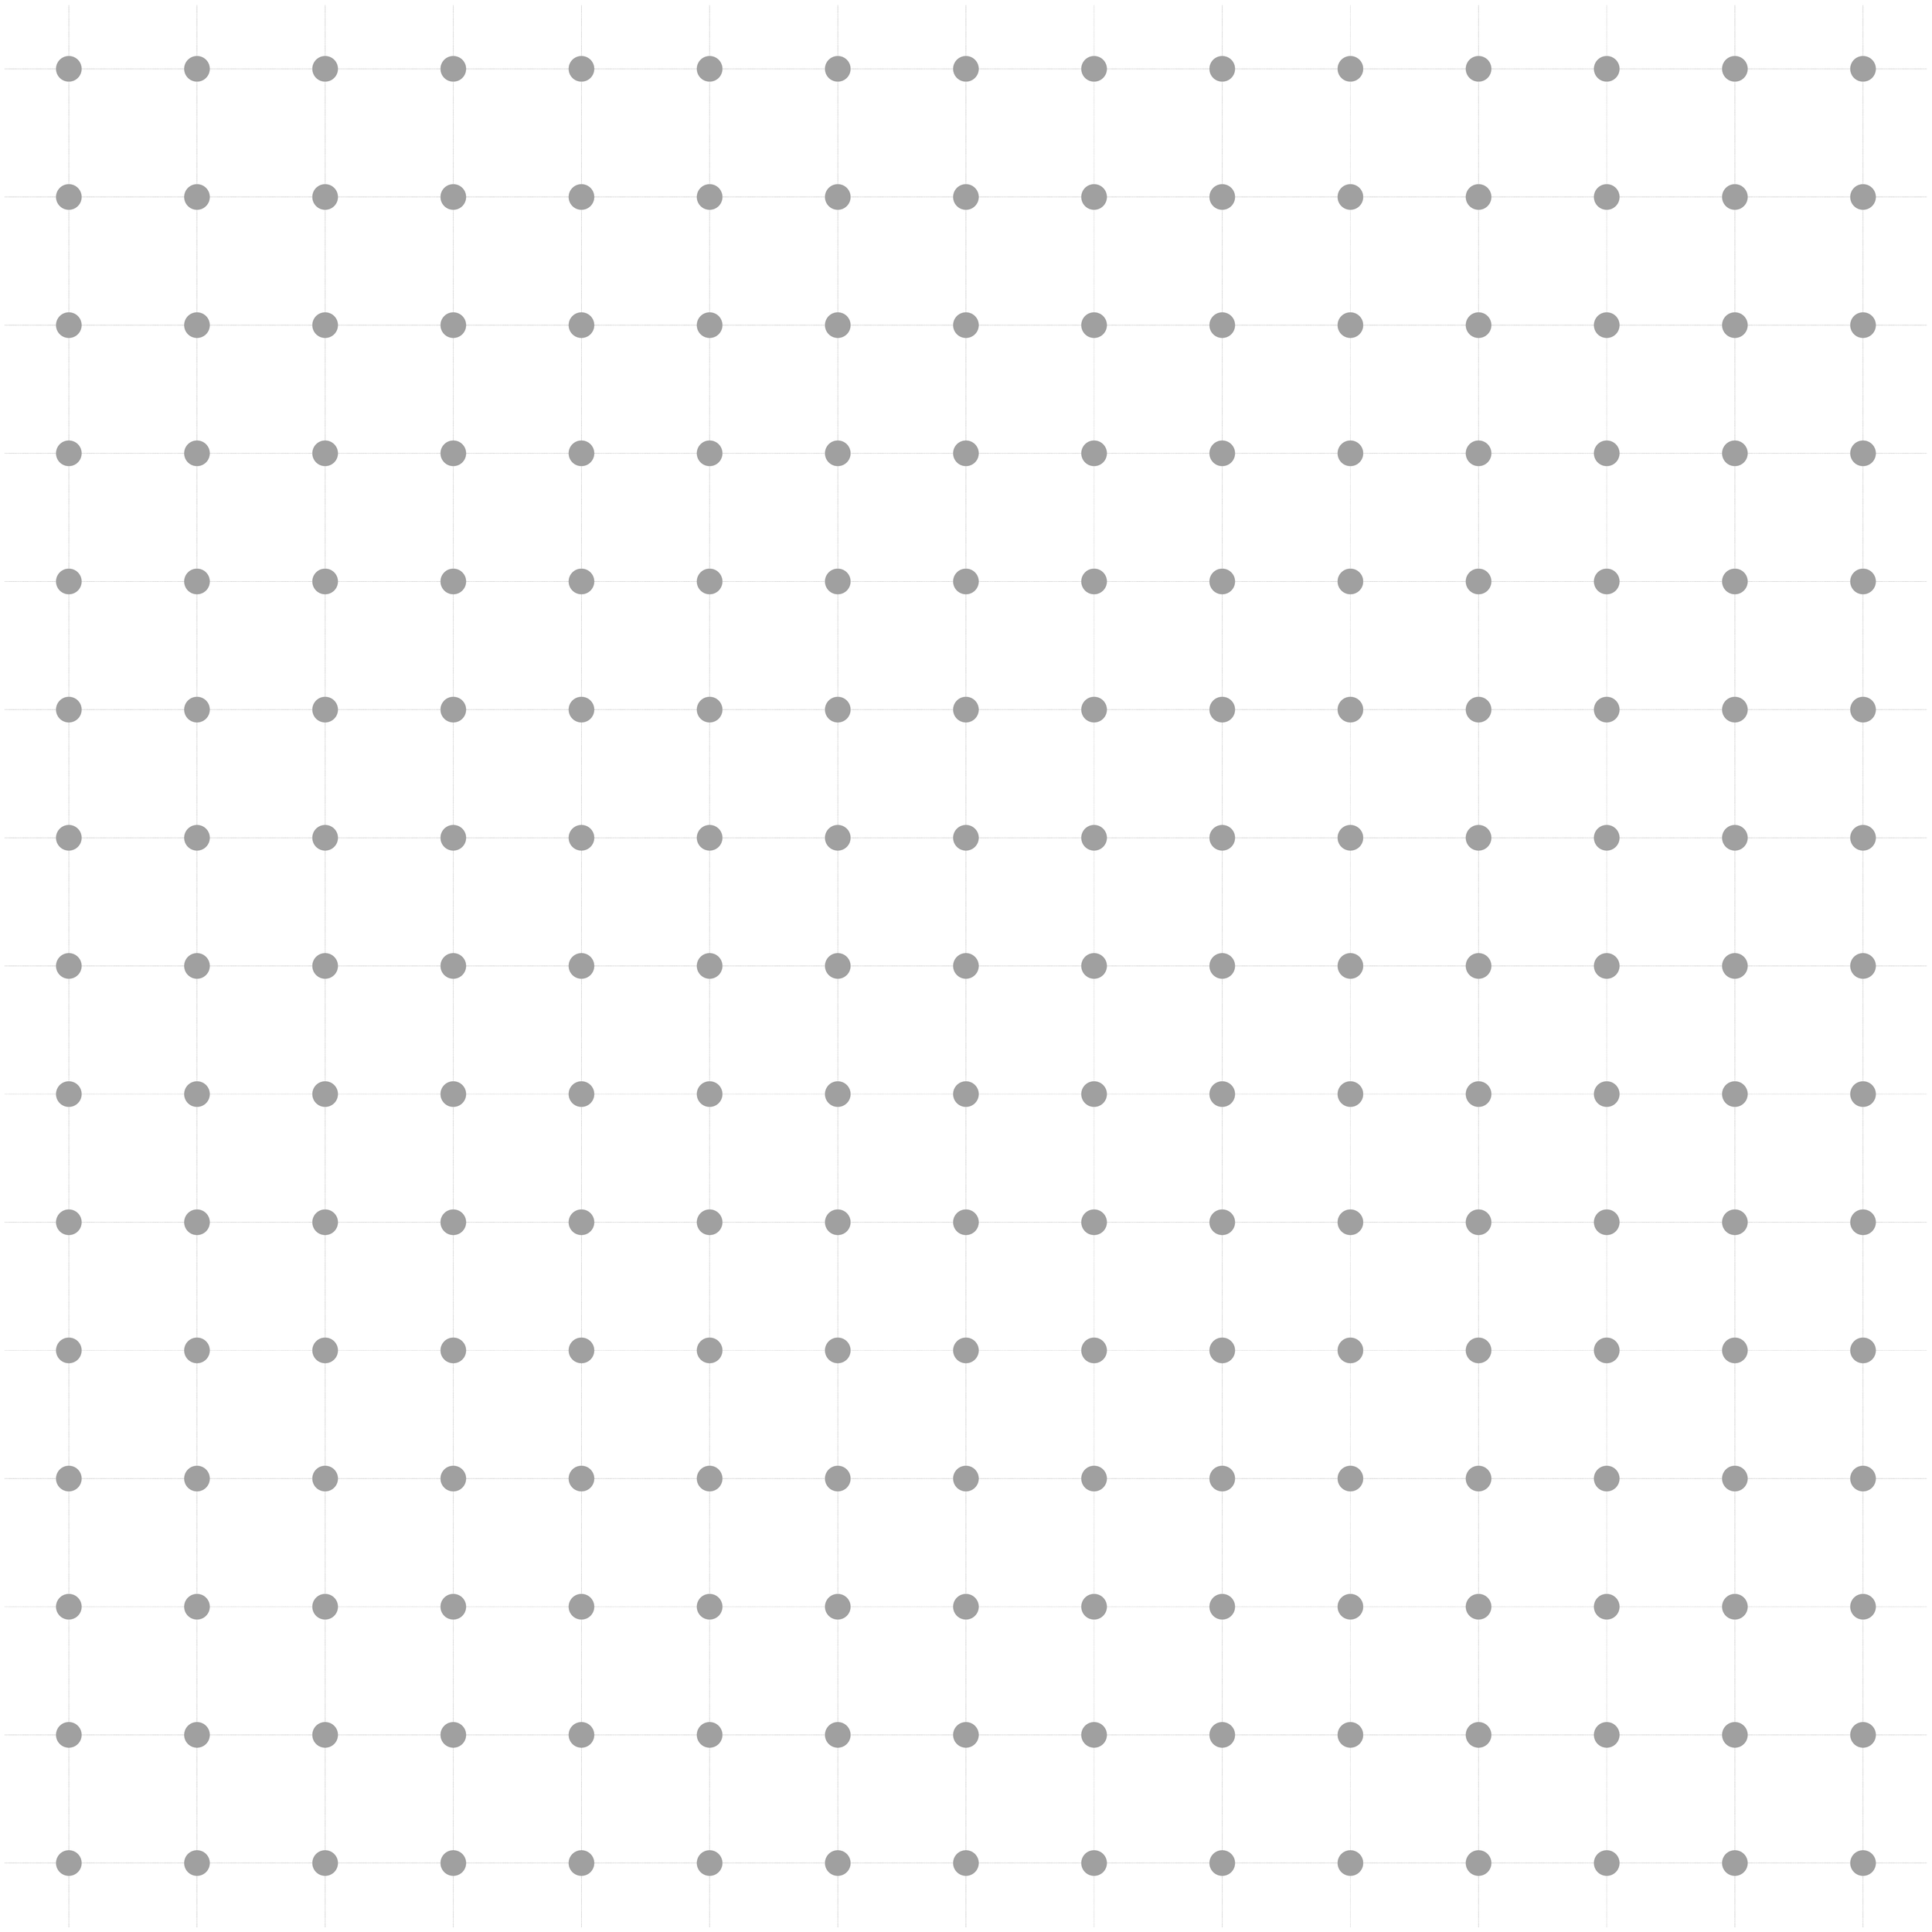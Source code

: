 \begin{tikzpicture}[anchor=south west,text depth=0,x={(1pt,0pt)},y={(0pt,-1pt)}]
\path[fill=none,draw={rgb,255:red,160;green,160;blue,160},line width=0.353mm,dash pattern=on 1pt off 1pt,] (141.73,4251.97) -- (141.73,0);
\path[fill=none,draw={rgb,255:red,160;green,160;blue,160},line width=0.353mm,dash pattern=on 1pt off 1pt,] (425.2,4251.97) -- (425.2,0);
\path[fill=none,draw={rgb,255:red,160;green,160;blue,160},line width=0.353mm,dash pattern=on 1pt off 1pt,] (708.66,4251.97) -- (708.66,0);
\path[fill=none,draw={rgb,255:red,160;green,160;blue,160},line width=0.353mm,dash pattern=on 1pt off 1pt,] (992.13,4251.97) -- (992.13,0);
\path[fill=none,draw={rgb,255:red,160;green,160;blue,160},line width=0.353mm,dash pattern=on 1pt off 1pt,] (1275.59,4251.97) -- (1275.59,0);
\path[fill=none,draw={rgb,255:red,160;green,160;blue,160},line width=0.353mm,dash pattern=on 1pt off 1pt,] (1559.06,4251.97) -- (1559.06,0);
\path[fill=none,draw={rgb,255:red,160;green,160;blue,160},line width=0.353mm,dash pattern=on 1pt off 1pt,] (1842.52,4251.97) -- (1842.52,0);
\path[fill=none,draw={rgb,255:red,160;green,160;blue,160},line width=0.353mm,dash pattern=on 1pt off 1pt,] (2125.98,4251.97) -- (2125.98,0);
\path[fill=none,draw={rgb,255:red,160;green,160;blue,160},line width=0.353mm,dash pattern=on 1pt off 1pt,] (2409.45,4251.97) -- (2409.45,0);
\path[fill=none,draw={rgb,255:red,160;green,160;blue,160},line width=0.353mm,dash pattern=on 1pt off 1pt,] (2692.91,4251.97) -- (2692.91,0);
\path[fill=none,draw={rgb,255:red,160;green,160;blue,160},line width=0.353mm,dash pattern=on 1pt off 1pt,] (2976.38,4251.97) -- (2976.38,0);
\path[fill=none,draw={rgb,255:red,160;green,160;blue,160},line width=0.353mm,dash pattern=on 1pt off 1pt,] (3259.84,4251.97) -- (3259.84,0);
\path[fill=none,draw={rgb,255:red,160;green,160;blue,160},line width=0.353mm,dash pattern=on 1pt off 1pt,] (3543.31,4251.97) -- (3543.31,0);
\path[fill=none,draw={rgb,255:red,160;green,160;blue,160},line width=0.353mm,dash pattern=on 1pt off 1pt,] (3826.77,4251.97) -- (3826.77,0);
\path[fill=none,draw={rgb,255:red,160;green,160;blue,160},line width=0.353mm,dash pattern=on 1pt off 1pt,] (4110.24,4251.97) -- (4110.24,0);
\path[fill=none,draw={rgb,255:red,160;green,160;blue,160},line width=0.353mm,dash pattern=on 1pt off 1pt,] (0,4110.24) -- (4251.97,4110.24);
\path[fill=none,draw={rgb,255:red,160;green,160;blue,160},line width=0.353mm,dash pattern=on 1pt off 1pt,] (0,3826.77) -- (4251.97,3826.77);
\path[fill=none,draw={rgb,255:red,160;green,160;blue,160},line width=0.353mm,dash pattern=on 1pt off 1pt,] (0,3543.31) -- (4251.97,3543.31);
\path[fill=none,draw={rgb,255:red,160;green,160;blue,160},line width=0.353mm,dash pattern=on 1pt off 1pt,] (0,3259.84) -- (4251.97,3259.84);
\path[fill=none,draw={rgb,255:red,160;green,160;blue,160},line width=0.353mm,dash pattern=on 1pt off 1pt,] (0,2976.38) -- (4251.97,2976.38);
\path[fill=none,draw={rgb,255:red,160;green,160;blue,160},line width=0.353mm,dash pattern=on 1pt off 1pt,] (0,2692.91) -- (4251.97,2692.91);
\path[fill=none,draw={rgb,255:red,160;green,160;blue,160},line width=0.353mm,dash pattern=on 1pt off 1pt,] (0,2409.45) -- (4251.97,2409.45);
\path[fill=none,draw={rgb,255:red,160;green,160;blue,160},line width=0.353mm,dash pattern=on 1pt off 1pt,] (0,2125.98) -- (4251.97,2125.98);
\path[fill=none,draw={rgb,255:red,160;green,160;blue,160},line width=0.353mm,dash pattern=on 1pt off 1pt,] (0,1842.52) -- (4251.97,1842.52);
\path[fill=none,draw={rgb,255:red,160;green,160;blue,160},line width=0.353mm,dash pattern=on 1pt off 1pt,] (0,1559.06) -- (4251.97,1559.06);
\path[fill=none,draw={rgb,255:red,160;green,160;blue,160},line width=0.353mm,dash pattern=on 1pt off 1pt,] (0,1275.59) -- (4251.97,1275.59);
\path[fill=none,draw={rgb,255:red,160;green,160;blue,160},line width=0.353mm,dash pattern=on 1pt off 1pt,] (0,992.13) -- (4251.97,992.13);
\path[fill=none,draw={rgb,255:red,160;green,160;blue,160},line width=0.353mm,dash pattern=on 1pt off 1pt,] (0,708.66) -- (4251.97,708.66);
\path[fill=none,draw={rgb,255:red,160;green,160;blue,160},line width=0.353mm,dash pattern=on 1pt off 1pt,] (0,425.2) -- (4251.97,425.2);
\path[fill=none,draw={rgb,255:red,160;green,160;blue,160},line width=0.353mm,dash pattern=on 1pt off 1pt,] (0,141.73) -- (4251.97,141.73);
\path[fill={rgb,255:red,160;green,160;blue,160},draw=none,line width=0mm,dash pattern=on 1pt off 1pt,] (141.73,4110.24) circle (28.35);
\path[fill={rgb,255:red,160;green,160;blue,160},draw=none,line width=0mm,dash pattern=on 1pt off 1pt,] (141.73,3826.77) circle (28.35);
\path[fill={rgb,255:red,160;green,160;blue,160},draw=none,line width=0mm,dash pattern=on 1pt off 1pt,] (141.73,3543.31) circle (28.35);
\path[fill={rgb,255:red,160;green,160;blue,160},draw=none,line width=0mm,dash pattern=on 1pt off 1pt,] (141.73,3259.84) circle (28.35);
\path[fill={rgb,255:red,160;green,160;blue,160},draw=none,line width=0mm,dash pattern=on 1pt off 1pt,] (141.73,2976.38) circle (28.35);
\path[fill={rgb,255:red,160;green,160;blue,160},draw=none,line width=0mm,dash pattern=on 1pt off 1pt,] (141.73,2692.91) circle (28.35);
\path[fill={rgb,255:red,160;green,160;blue,160},draw=none,line width=0mm,dash pattern=on 1pt off 1pt,] (141.73,2409.45) circle (28.35);
\path[fill={rgb,255:red,160;green,160;blue,160},draw=none,line width=0mm,dash pattern=on 1pt off 1pt,] (141.73,2125.98) circle (28.35);
\path[fill={rgb,255:red,160;green,160;blue,160},draw=none,line width=0mm,dash pattern=on 1pt off 1pt,] (141.73,1842.52) circle (28.35);
\path[fill={rgb,255:red,160;green,160;blue,160},draw=none,line width=0mm,dash pattern=on 1pt off 1pt,] (141.73,1559.06) circle (28.35);
\path[fill={rgb,255:red,160;green,160;blue,160},draw=none,line width=0mm,dash pattern=on 1pt off 1pt,] (141.73,1275.59) circle (28.35);
\path[fill={rgb,255:red,160;green,160;blue,160},draw=none,line width=0mm,dash pattern=on 1pt off 1pt,] (141.73,992.13) circle (28.35);
\path[fill={rgb,255:red,160;green,160;blue,160},draw=none,line width=0mm,dash pattern=on 1pt off 1pt,] (141.73,708.66) circle (28.35);
\path[fill={rgb,255:red,160;green,160;blue,160},draw=none,line width=0mm,dash pattern=on 1pt off 1pt,] (141.73,425.2) circle (28.35);
\path[fill={rgb,255:red,160;green,160;blue,160},draw=none,line width=0mm,dash pattern=on 1pt off 1pt,] (141.73,141.73) circle (28.35);
\path[fill={rgb,255:red,160;green,160;blue,160},draw=none,line width=0mm,dash pattern=on 1pt off 1pt,] (425.2,4110.24) circle (28.35);
\path[fill={rgb,255:red,160;green,160;blue,160},draw=none,line width=0mm,dash pattern=on 1pt off 1pt,] (425.2,3826.77) circle (28.35);
\path[fill={rgb,255:red,160;green,160;blue,160},draw=none,line width=0mm,dash pattern=on 1pt off 1pt,] (425.2,3543.31) circle (28.35);
\path[fill={rgb,255:red,160;green,160;blue,160},draw=none,line width=0mm,dash pattern=on 1pt off 1pt,] (425.2,3259.84) circle (28.35);
\path[fill={rgb,255:red,160;green,160;blue,160},draw=none,line width=0mm,dash pattern=on 1pt off 1pt,] (425.2,2976.38) circle (28.35);
\path[fill={rgb,255:red,160;green,160;blue,160},draw=none,line width=0mm,dash pattern=on 1pt off 1pt,] (425.2,2692.91) circle (28.35);
\path[fill={rgb,255:red,160;green,160;blue,160},draw=none,line width=0mm,dash pattern=on 1pt off 1pt,] (425.2,2409.45) circle (28.35);
\path[fill={rgb,255:red,160;green,160;blue,160},draw=none,line width=0mm,dash pattern=on 1pt off 1pt,] (425.2,2125.98) circle (28.35);
\path[fill={rgb,255:red,160;green,160;blue,160},draw=none,line width=0mm,dash pattern=on 1pt off 1pt,] (425.2,1842.52) circle (28.35);
\path[fill={rgb,255:red,160;green,160;blue,160},draw=none,line width=0mm,dash pattern=on 1pt off 1pt,] (425.2,1559.06) circle (28.35);
\path[fill={rgb,255:red,160;green,160;blue,160},draw=none,line width=0mm,dash pattern=on 1pt off 1pt,] (425.2,1275.59) circle (28.35);
\path[fill={rgb,255:red,160;green,160;blue,160},draw=none,line width=0mm,dash pattern=on 1pt off 1pt,] (425.2,992.13) circle (28.35);
\path[fill={rgb,255:red,160;green,160;blue,160},draw=none,line width=0mm,dash pattern=on 1pt off 1pt,] (425.2,708.66) circle (28.35);
\path[fill={rgb,255:red,160;green,160;blue,160},draw=none,line width=0mm,dash pattern=on 1pt off 1pt,] (425.2,425.2) circle (28.35);
\path[fill={rgb,255:red,160;green,160;blue,160},draw=none,line width=0mm,dash pattern=on 1pt off 1pt,] (425.2,141.73) circle (28.35);
\path[fill={rgb,255:red,160;green,160;blue,160},draw=none,line width=0mm,dash pattern=on 1pt off 1pt,] (708.66,4110.24) circle (28.35);
\path[fill={rgb,255:red,160;green,160;blue,160},draw=none,line width=0mm,dash pattern=on 1pt off 1pt,] (708.66,3826.77) circle (28.35);
\path[fill={rgb,255:red,160;green,160;blue,160},draw=none,line width=0mm,dash pattern=on 1pt off 1pt,] (708.66,3543.31) circle (28.35);
\path[fill={rgb,255:red,160;green,160;blue,160},draw=none,line width=0mm,dash pattern=on 1pt off 1pt,] (708.66,3259.84) circle (28.35);
\path[fill={rgb,255:red,160;green,160;blue,160},draw=none,line width=0mm,dash pattern=on 1pt off 1pt,] (708.66,2976.38) circle (28.35);
\path[fill={rgb,255:red,160;green,160;blue,160},draw=none,line width=0mm,dash pattern=on 1pt off 1pt,] (708.66,2692.91) circle (28.35);
\path[fill={rgb,255:red,160;green,160;blue,160},draw=none,line width=0mm,dash pattern=on 1pt off 1pt,] (708.66,2409.45) circle (28.35);
\path[fill={rgb,255:red,160;green,160;blue,160},draw=none,line width=0mm,dash pattern=on 1pt off 1pt,] (708.66,2125.98) circle (28.35);
\path[fill={rgb,255:red,160;green,160;blue,160},draw=none,line width=0mm,dash pattern=on 1pt off 1pt,] (708.66,1842.52) circle (28.35);
\path[fill={rgb,255:red,160;green,160;blue,160},draw=none,line width=0mm,dash pattern=on 1pt off 1pt,] (708.66,1559.06) circle (28.35);
\path[fill={rgb,255:red,160;green,160;blue,160},draw=none,line width=0mm,dash pattern=on 1pt off 1pt,] (708.66,1275.59) circle (28.35);
\path[fill={rgb,255:red,160;green,160;blue,160},draw=none,line width=0mm,dash pattern=on 1pt off 1pt,] (708.66,992.13) circle (28.35);
\path[fill={rgb,255:red,160;green,160;blue,160},draw=none,line width=0mm,dash pattern=on 1pt off 1pt,] (708.66,708.66) circle (28.35);
\path[fill={rgb,255:red,160;green,160;blue,160},draw=none,line width=0mm,dash pattern=on 1pt off 1pt,] (708.66,425.2) circle (28.35);
\path[fill={rgb,255:red,160;green,160;blue,160},draw=none,line width=0mm,dash pattern=on 1pt off 1pt,] (708.66,141.73) circle (28.35);
\path[fill={rgb,255:red,160;green,160;blue,160},draw=none,line width=0mm,dash pattern=on 1pt off 1pt,] (992.13,4110.24) circle (28.35);
\path[fill={rgb,255:red,160;green,160;blue,160},draw=none,line width=0mm,dash pattern=on 1pt off 1pt,] (992.13,3826.77) circle (28.35);
\path[fill={rgb,255:red,160;green,160;blue,160},draw=none,line width=0mm,dash pattern=on 1pt off 1pt,] (992.13,3543.31) circle (28.35);
\path[fill={rgb,255:red,160;green,160;blue,160},draw=none,line width=0mm,dash pattern=on 1pt off 1pt,] (992.13,3259.84) circle (28.35);
\path[fill={rgb,255:red,160;green,160;blue,160},draw=none,line width=0mm,dash pattern=on 1pt off 1pt,] (992.13,2976.38) circle (28.35);
\path[fill={rgb,255:red,160;green,160;blue,160},draw=none,line width=0mm,dash pattern=on 1pt off 1pt,] (992.13,2692.91) circle (28.35);
\path[fill={rgb,255:red,160;green,160;blue,160},draw=none,line width=0mm,dash pattern=on 1pt off 1pt,] (992.13,2409.45) circle (28.35);
\path[fill={rgb,255:red,160;green,160;blue,160},draw=none,line width=0mm,dash pattern=on 1pt off 1pt,] (992.13,2125.98) circle (28.35);
\path[fill={rgb,255:red,160;green,160;blue,160},draw=none,line width=0mm,dash pattern=on 1pt off 1pt,] (992.13,1842.52) circle (28.35);
\path[fill={rgb,255:red,160;green,160;blue,160},draw=none,line width=0mm,dash pattern=on 1pt off 1pt,] (992.13,1559.06) circle (28.35);
\path[fill={rgb,255:red,160;green,160;blue,160},draw=none,line width=0mm,dash pattern=on 1pt off 1pt,] (992.13,1275.59) circle (28.35);
\path[fill={rgb,255:red,160;green,160;blue,160},draw=none,line width=0mm,dash pattern=on 1pt off 1pt,] (992.13,992.13) circle (28.35);
\path[fill={rgb,255:red,160;green,160;blue,160},draw=none,line width=0mm,dash pattern=on 1pt off 1pt,] (992.13,708.66) circle (28.35);
\path[fill={rgb,255:red,160;green,160;blue,160},draw=none,line width=0mm,dash pattern=on 1pt off 1pt,] (992.13,425.2) circle (28.35);
\path[fill={rgb,255:red,160;green,160;blue,160},draw=none,line width=0mm,dash pattern=on 1pt off 1pt,] (992.13,141.73) circle (28.35);
\path[fill={rgb,255:red,160;green,160;blue,160},draw=none,line width=0mm,dash pattern=on 1pt off 1pt,] (1275.59,4110.24) circle (28.35);
\path[fill={rgb,255:red,160;green,160;blue,160},draw=none,line width=0mm,dash pattern=on 1pt off 1pt,] (1275.59,3826.77) circle (28.35);
\path[fill={rgb,255:red,160;green,160;blue,160},draw=none,line width=0mm,dash pattern=on 1pt off 1pt,] (1275.59,3543.31) circle (28.35);
\path[fill={rgb,255:red,160;green,160;blue,160},draw=none,line width=0mm,dash pattern=on 1pt off 1pt,] (1275.59,3259.84) circle (28.35);
\path[fill={rgb,255:red,160;green,160;blue,160},draw=none,line width=0mm,dash pattern=on 1pt off 1pt,] (1275.59,2976.38) circle (28.35);
\path[fill={rgb,255:red,160;green,160;blue,160},draw=none,line width=0mm,dash pattern=on 1pt off 1pt,] (1275.59,2692.91) circle (28.35);
\path[fill={rgb,255:red,160;green,160;blue,160},draw=none,line width=0mm,dash pattern=on 1pt off 1pt,] (1275.59,2409.45) circle (28.35);
\path[fill={rgb,255:red,160;green,160;blue,160},draw=none,line width=0mm,dash pattern=on 1pt off 1pt,] (1275.59,2125.98) circle (28.35);
\path[fill={rgb,255:red,160;green,160;blue,160},draw=none,line width=0mm,dash pattern=on 1pt off 1pt,] (1275.59,1842.52) circle (28.35);
\path[fill={rgb,255:red,160;green,160;blue,160},draw=none,line width=0mm,dash pattern=on 1pt off 1pt,] (1275.59,1559.06) circle (28.35);
\path[fill={rgb,255:red,160;green,160;blue,160},draw=none,line width=0mm,dash pattern=on 1pt off 1pt,] (1275.59,1275.59) circle (28.35);
\path[fill={rgb,255:red,160;green,160;blue,160},draw=none,line width=0mm,dash pattern=on 1pt off 1pt,] (1275.59,992.13) circle (28.35);
\path[fill={rgb,255:red,160;green,160;blue,160},draw=none,line width=0mm,dash pattern=on 1pt off 1pt,] (1275.59,708.66) circle (28.35);
\path[fill={rgb,255:red,160;green,160;blue,160},draw=none,line width=0mm,dash pattern=on 1pt off 1pt,] (1275.59,425.2) circle (28.35);
\path[fill={rgb,255:red,160;green,160;blue,160},draw=none,line width=0mm,dash pattern=on 1pt off 1pt,] (1275.59,141.73) circle (28.35);
\path[fill={rgb,255:red,160;green,160;blue,160},draw=none,line width=0mm,dash pattern=on 1pt off 1pt,] (1559.06,4110.24) circle (28.35);
\path[fill={rgb,255:red,160;green,160;blue,160},draw=none,line width=0mm,dash pattern=on 1pt off 1pt,] (1559.06,3826.77) circle (28.35);
\path[fill={rgb,255:red,160;green,160;blue,160},draw=none,line width=0mm,dash pattern=on 1pt off 1pt,] (1559.06,3543.31) circle (28.35);
\path[fill={rgb,255:red,160;green,160;blue,160},draw=none,line width=0mm,dash pattern=on 1pt off 1pt,] (1559.06,3259.84) circle (28.35);
\path[fill={rgb,255:red,160;green,160;blue,160},draw=none,line width=0mm,dash pattern=on 1pt off 1pt,] (1559.06,2976.38) circle (28.35);
\path[fill={rgb,255:red,160;green,160;blue,160},draw=none,line width=0mm,dash pattern=on 1pt off 1pt,] (1559.06,2692.91) circle (28.35);
\path[fill={rgb,255:red,160;green,160;blue,160},draw=none,line width=0mm,dash pattern=on 1pt off 1pt,] (1559.06,2409.45) circle (28.35);
\path[fill={rgb,255:red,160;green,160;blue,160},draw=none,line width=0mm,dash pattern=on 1pt off 1pt,] (1559.06,2125.98) circle (28.35);
\path[fill={rgb,255:red,160;green,160;blue,160},draw=none,line width=0mm,dash pattern=on 1pt off 1pt,] (1559.06,1842.52) circle (28.35);
\path[fill={rgb,255:red,160;green,160;blue,160},draw=none,line width=0mm,dash pattern=on 1pt off 1pt,] (1559.06,1559.06) circle (28.35);
\path[fill={rgb,255:red,160;green,160;blue,160},draw=none,line width=0mm,dash pattern=on 1pt off 1pt,] (1559.06,1275.59) circle (28.35);
\path[fill={rgb,255:red,160;green,160;blue,160},draw=none,line width=0mm,dash pattern=on 1pt off 1pt,] (1559.06,992.13) circle (28.35);
\path[fill={rgb,255:red,160;green,160;blue,160},draw=none,line width=0mm,dash pattern=on 1pt off 1pt,] (1559.06,708.66) circle (28.35);
\path[fill={rgb,255:red,160;green,160;blue,160},draw=none,line width=0mm,dash pattern=on 1pt off 1pt,] (1559.06,425.2) circle (28.35);
\path[fill={rgb,255:red,160;green,160;blue,160},draw=none,line width=0mm,dash pattern=on 1pt off 1pt,] (1559.06,141.73) circle (28.35);
\path[fill={rgb,255:red,160;green,160;blue,160},draw=none,line width=0mm,dash pattern=on 1pt off 1pt,] (1842.52,4110.24) circle (28.35);
\path[fill={rgb,255:red,160;green,160;blue,160},draw=none,line width=0mm,dash pattern=on 1pt off 1pt,] (1842.52,3826.77) circle (28.35);
\path[fill={rgb,255:red,160;green,160;blue,160},draw=none,line width=0mm,dash pattern=on 1pt off 1pt,] (1842.52,3543.31) circle (28.35);
\path[fill={rgb,255:red,160;green,160;blue,160},draw=none,line width=0mm,dash pattern=on 1pt off 1pt,] (1842.52,3259.84) circle (28.35);
\path[fill={rgb,255:red,160;green,160;blue,160},draw=none,line width=0mm,dash pattern=on 1pt off 1pt,] (1842.52,2976.38) circle (28.35);
\path[fill={rgb,255:red,160;green,160;blue,160},draw=none,line width=0mm,dash pattern=on 1pt off 1pt,] (1842.52,2692.91) circle (28.35);
\path[fill={rgb,255:red,160;green,160;blue,160},draw=none,line width=0mm,dash pattern=on 1pt off 1pt,] (1842.52,2409.45) circle (28.35);
\path[fill={rgb,255:red,160;green,160;blue,160},draw=none,line width=0mm,dash pattern=on 1pt off 1pt,] (1842.52,2125.98) circle (28.35);
\path[fill={rgb,255:red,160;green,160;blue,160},draw=none,line width=0mm,dash pattern=on 1pt off 1pt,] (1842.52,1842.52) circle (28.35);
\path[fill={rgb,255:red,160;green,160;blue,160},draw=none,line width=0mm,dash pattern=on 1pt off 1pt,] (1842.52,1559.06) circle (28.35);
\path[fill={rgb,255:red,160;green,160;blue,160},draw=none,line width=0mm,dash pattern=on 1pt off 1pt,] (1842.52,1275.59) circle (28.35);
\path[fill={rgb,255:red,160;green,160;blue,160},draw=none,line width=0mm,dash pattern=on 1pt off 1pt,] (1842.52,992.13) circle (28.35);
\path[fill={rgb,255:red,160;green,160;blue,160},draw=none,line width=0mm,dash pattern=on 1pt off 1pt,] (1842.52,708.66) circle (28.35);
\path[fill={rgb,255:red,160;green,160;blue,160},draw=none,line width=0mm,dash pattern=on 1pt off 1pt,] (1842.52,425.2) circle (28.35);
\path[fill={rgb,255:red,160;green,160;blue,160},draw=none,line width=0mm,dash pattern=on 1pt off 1pt,] (1842.52,141.73) circle (28.35);
\path[fill={rgb,255:red,160;green,160;blue,160},draw=none,line width=0mm,dash pattern=on 1pt off 1pt,] (2125.98,4110.24) circle (28.35);
\path[fill={rgb,255:red,160;green,160;blue,160},draw=none,line width=0mm,dash pattern=on 1pt off 1pt,] (2125.98,3826.77) circle (28.35);
\path[fill={rgb,255:red,160;green,160;blue,160},draw=none,line width=0mm,dash pattern=on 1pt off 1pt,] (2125.98,3543.31) circle (28.35);
\path[fill={rgb,255:red,160;green,160;blue,160},draw=none,line width=0mm,dash pattern=on 1pt off 1pt,] (2125.98,3259.84) circle (28.35);
\path[fill={rgb,255:red,160;green,160;blue,160},draw=none,line width=0mm,dash pattern=on 1pt off 1pt,] (2125.98,2976.38) circle (28.35);
\path[fill={rgb,255:red,160;green,160;blue,160},draw=none,line width=0mm,dash pattern=on 1pt off 1pt,] (2125.98,2692.91) circle (28.35);
\path[fill={rgb,255:red,160;green,160;blue,160},draw=none,line width=0mm,dash pattern=on 1pt off 1pt,] (2125.98,2409.45) circle (28.35);
\path[fill={rgb,255:red,160;green,160;blue,160},draw=none,line width=0mm,dash pattern=on 1pt off 1pt,] (2125.98,2125.98) circle (28.35);
\path[fill={rgb,255:red,160;green,160;blue,160},draw=none,line width=0mm,dash pattern=on 1pt off 1pt,] (2125.98,1842.52) circle (28.35);
\path[fill={rgb,255:red,160;green,160;blue,160},draw=none,line width=0mm,dash pattern=on 1pt off 1pt,] (2125.98,1559.06) circle (28.35);
\path[fill={rgb,255:red,160;green,160;blue,160},draw=none,line width=0mm,dash pattern=on 1pt off 1pt,] (2125.98,1275.59) circle (28.35);
\path[fill={rgb,255:red,160;green,160;blue,160},draw=none,line width=0mm,dash pattern=on 1pt off 1pt,] (2125.98,992.13) circle (28.35);
\path[fill={rgb,255:red,160;green,160;blue,160},draw=none,line width=0mm,dash pattern=on 1pt off 1pt,] (2125.98,708.66) circle (28.35);
\path[fill={rgb,255:red,160;green,160;blue,160},draw=none,line width=0mm,dash pattern=on 1pt off 1pt,] (2125.98,425.2) circle (28.35);
\path[fill={rgb,255:red,160;green,160;blue,160},draw=none,line width=0mm,dash pattern=on 1pt off 1pt,] (2125.98,141.73) circle (28.35);
\path[fill={rgb,255:red,160;green,160;blue,160},draw=none,line width=0mm,dash pattern=on 1pt off 1pt,] (2409.45,4110.24) circle (28.35);
\path[fill={rgb,255:red,160;green,160;blue,160},draw=none,line width=0mm,dash pattern=on 1pt off 1pt,] (2409.45,3826.77) circle (28.35);
\path[fill={rgb,255:red,160;green,160;blue,160},draw=none,line width=0mm,dash pattern=on 1pt off 1pt,] (2409.45,3543.31) circle (28.35);
\path[fill={rgb,255:red,160;green,160;blue,160},draw=none,line width=0mm,dash pattern=on 1pt off 1pt,] (2409.45,3259.84) circle (28.35);
\path[fill={rgb,255:red,160;green,160;blue,160},draw=none,line width=0mm,dash pattern=on 1pt off 1pt,] (2409.45,2976.38) circle (28.35);
\path[fill={rgb,255:red,160;green,160;blue,160},draw=none,line width=0mm,dash pattern=on 1pt off 1pt,] (2409.45,2692.91) circle (28.35);
\path[fill={rgb,255:red,160;green,160;blue,160},draw=none,line width=0mm,dash pattern=on 1pt off 1pt,] (2409.45,2409.45) circle (28.35);
\path[fill={rgb,255:red,160;green,160;blue,160},draw=none,line width=0mm,dash pattern=on 1pt off 1pt,] (2409.45,2125.98) circle (28.35);
\path[fill={rgb,255:red,160;green,160;blue,160},draw=none,line width=0mm,dash pattern=on 1pt off 1pt,] (2409.45,1842.52) circle (28.35);
\path[fill={rgb,255:red,160;green,160;blue,160},draw=none,line width=0mm,dash pattern=on 1pt off 1pt,] (2409.45,1559.06) circle (28.35);
\path[fill={rgb,255:red,160;green,160;blue,160},draw=none,line width=0mm,dash pattern=on 1pt off 1pt,] (2409.45,1275.59) circle (28.35);
\path[fill={rgb,255:red,160;green,160;blue,160},draw=none,line width=0mm,dash pattern=on 1pt off 1pt,] (2409.45,992.13) circle (28.35);
\path[fill={rgb,255:red,160;green,160;blue,160},draw=none,line width=0mm,dash pattern=on 1pt off 1pt,] (2409.45,708.66) circle (28.35);
\path[fill={rgb,255:red,160;green,160;blue,160},draw=none,line width=0mm,dash pattern=on 1pt off 1pt,] (2409.45,425.2) circle (28.35);
\path[fill={rgb,255:red,160;green,160;blue,160},draw=none,line width=0mm,dash pattern=on 1pt off 1pt,] (2409.45,141.73) circle (28.35);
\path[fill={rgb,255:red,160;green,160;blue,160},draw=none,line width=0mm,dash pattern=on 1pt off 1pt,] (2692.91,4110.24) circle (28.35);
\path[fill={rgb,255:red,160;green,160;blue,160},draw=none,line width=0mm,dash pattern=on 1pt off 1pt,] (2692.91,3826.77) circle (28.35);
\path[fill={rgb,255:red,160;green,160;blue,160},draw=none,line width=0mm,dash pattern=on 1pt off 1pt,] (2692.91,3543.31) circle (28.35);
\path[fill={rgb,255:red,160;green,160;blue,160},draw=none,line width=0mm,dash pattern=on 1pt off 1pt,] (2692.91,3259.84) circle (28.35);
\path[fill={rgb,255:red,160;green,160;blue,160},draw=none,line width=0mm,dash pattern=on 1pt off 1pt,] (2692.91,2976.38) circle (28.35);
\path[fill={rgb,255:red,160;green,160;blue,160},draw=none,line width=0mm,dash pattern=on 1pt off 1pt,] (2692.91,2692.91) circle (28.35);
\path[fill={rgb,255:red,160;green,160;blue,160},draw=none,line width=0mm,dash pattern=on 1pt off 1pt,] (2692.91,2409.45) circle (28.35);
\path[fill={rgb,255:red,160;green,160;blue,160},draw=none,line width=0mm,dash pattern=on 1pt off 1pt,] (2692.91,2125.98) circle (28.35);
\path[fill={rgb,255:red,160;green,160;blue,160},draw=none,line width=0mm,dash pattern=on 1pt off 1pt,] (2692.91,1842.52) circle (28.35);
\path[fill={rgb,255:red,160;green,160;blue,160},draw=none,line width=0mm,dash pattern=on 1pt off 1pt,] (2692.91,1559.06) circle (28.35);
\path[fill={rgb,255:red,160;green,160;blue,160},draw=none,line width=0mm,dash pattern=on 1pt off 1pt,] (2692.91,1275.59) circle (28.35);
\path[fill={rgb,255:red,160;green,160;blue,160},draw=none,line width=0mm,dash pattern=on 1pt off 1pt,] (2692.91,992.13) circle (28.35);
\path[fill={rgb,255:red,160;green,160;blue,160},draw=none,line width=0mm,dash pattern=on 1pt off 1pt,] (2692.91,708.66) circle (28.35);
\path[fill={rgb,255:red,160;green,160;blue,160},draw=none,line width=0mm,dash pattern=on 1pt off 1pt,] (2692.91,425.2) circle (28.35);
\path[fill={rgb,255:red,160;green,160;blue,160},draw=none,line width=0mm,dash pattern=on 1pt off 1pt,] (2692.91,141.73) circle (28.35);
\path[fill={rgb,255:red,160;green,160;blue,160},draw=none,line width=0mm,dash pattern=on 1pt off 1pt,] (2976.38,4110.24) circle (28.35);
\path[fill={rgb,255:red,160;green,160;blue,160},draw=none,line width=0mm,dash pattern=on 1pt off 1pt,] (2976.38,3826.77) circle (28.35);
\path[fill={rgb,255:red,160;green,160;blue,160},draw=none,line width=0mm,dash pattern=on 1pt off 1pt,] (2976.38,3543.31) circle (28.35);
\path[fill={rgb,255:red,160;green,160;blue,160},draw=none,line width=0mm,dash pattern=on 1pt off 1pt,] (2976.38,3259.84) circle (28.35);
\path[fill={rgb,255:red,160;green,160;blue,160},draw=none,line width=0mm,dash pattern=on 1pt off 1pt,] (2976.38,2976.38) circle (28.35);
\path[fill={rgb,255:red,160;green,160;blue,160},draw=none,line width=0mm,dash pattern=on 1pt off 1pt,] (2976.38,2692.91) circle (28.35);
\path[fill={rgb,255:red,160;green,160;blue,160},draw=none,line width=0mm,dash pattern=on 1pt off 1pt,] (2976.38,2409.45) circle (28.35);
\path[fill={rgb,255:red,160;green,160;blue,160},draw=none,line width=0mm,dash pattern=on 1pt off 1pt,] (2976.38,2125.98) circle (28.35);
\path[fill={rgb,255:red,160;green,160;blue,160},draw=none,line width=0mm,dash pattern=on 1pt off 1pt,] (2976.38,1842.52) circle (28.35);
\path[fill={rgb,255:red,160;green,160;blue,160},draw=none,line width=0mm,dash pattern=on 1pt off 1pt,] (2976.38,1559.06) circle (28.35);
\path[fill={rgb,255:red,160;green,160;blue,160},draw=none,line width=0mm,dash pattern=on 1pt off 1pt,] (2976.38,1275.59) circle (28.35);
\path[fill={rgb,255:red,160;green,160;blue,160},draw=none,line width=0mm,dash pattern=on 1pt off 1pt,] (2976.38,992.13) circle (28.35);
\path[fill={rgb,255:red,160;green,160;blue,160},draw=none,line width=0mm,dash pattern=on 1pt off 1pt,] (2976.38,708.66) circle (28.35);
\path[fill={rgb,255:red,160;green,160;blue,160},draw=none,line width=0mm,dash pattern=on 1pt off 1pt,] (2976.38,425.2) circle (28.35);
\path[fill={rgb,255:red,160;green,160;blue,160},draw=none,line width=0mm,dash pattern=on 1pt off 1pt,] (2976.38,141.73) circle (28.35);
\path[fill={rgb,255:red,160;green,160;blue,160},draw=none,line width=0mm,dash pattern=on 1pt off 1pt,] (3259.84,4110.24) circle (28.35);
\path[fill={rgb,255:red,160;green,160;blue,160},draw=none,line width=0mm,dash pattern=on 1pt off 1pt,] (3259.84,3826.77) circle (28.35);
\path[fill={rgb,255:red,160;green,160;blue,160},draw=none,line width=0mm,dash pattern=on 1pt off 1pt,] (3259.84,3543.31) circle (28.35);
\path[fill={rgb,255:red,160;green,160;blue,160},draw=none,line width=0mm,dash pattern=on 1pt off 1pt,] (3259.84,3259.84) circle (28.35);
\path[fill={rgb,255:red,160;green,160;blue,160},draw=none,line width=0mm,dash pattern=on 1pt off 1pt,] (3259.84,2976.38) circle (28.35);
\path[fill={rgb,255:red,160;green,160;blue,160},draw=none,line width=0mm,dash pattern=on 1pt off 1pt,] (3259.84,2692.91) circle (28.35);
\path[fill={rgb,255:red,160;green,160;blue,160},draw=none,line width=0mm,dash pattern=on 1pt off 1pt,] (3259.84,2409.45) circle (28.35);
\path[fill={rgb,255:red,160;green,160;blue,160},draw=none,line width=0mm,dash pattern=on 1pt off 1pt,] (3259.84,2125.98) circle (28.35);
\path[fill={rgb,255:red,160;green,160;blue,160},draw=none,line width=0mm,dash pattern=on 1pt off 1pt,] (3259.84,1842.52) circle (28.35);
\path[fill={rgb,255:red,160;green,160;blue,160},draw=none,line width=0mm,dash pattern=on 1pt off 1pt,] (3259.84,1559.06) circle (28.35);
\path[fill={rgb,255:red,160;green,160;blue,160},draw=none,line width=0mm,dash pattern=on 1pt off 1pt,] (3259.84,1275.59) circle (28.35);
\path[fill={rgb,255:red,160;green,160;blue,160},draw=none,line width=0mm,dash pattern=on 1pt off 1pt,] (3259.84,992.13) circle (28.35);
\path[fill={rgb,255:red,160;green,160;blue,160},draw=none,line width=0mm,dash pattern=on 1pt off 1pt,] (3259.84,708.66) circle (28.35);
\path[fill={rgb,255:red,160;green,160;blue,160},draw=none,line width=0mm,dash pattern=on 1pt off 1pt,] (3259.84,425.2) circle (28.35);
\path[fill={rgb,255:red,160;green,160;blue,160},draw=none,line width=0mm,dash pattern=on 1pt off 1pt,] (3259.84,141.73) circle (28.35);
\path[fill={rgb,255:red,160;green,160;blue,160},draw=none,line width=0mm,dash pattern=on 1pt off 1pt,] (3543.31,4110.24) circle (28.35);
\path[fill={rgb,255:red,160;green,160;blue,160},draw=none,line width=0mm,dash pattern=on 1pt off 1pt,] (3543.31,3826.77) circle (28.35);
\path[fill={rgb,255:red,160;green,160;blue,160},draw=none,line width=0mm,dash pattern=on 1pt off 1pt,] (3543.31,3543.31) circle (28.35);
\path[fill={rgb,255:red,160;green,160;blue,160},draw=none,line width=0mm,dash pattern=on 1pt off 1pt,] (3543.31,3259.84) circle (28.35);
\path[fill={rgb,255:red,160;green,160;blue,160},draw=none,line width=0mm,dash pattern=on 1pt off 1pt,] (3543.31,2976.38) circle (28.35);
\path[fill={rgb,255:red,160;green,160;blue,160},draw=none,line width=0mm,dash pattern=on 1pt off 1pt,] (3543.31,2692.91) circle (28.35);
\path[fill={rgb,255:red,160;green,160;blue,160},draw=none,line width=0mm,dash pattern=on 1pt off 1pt,] (3543.31,2409.45) circle (28.35);
\path[fill={rgb,255:red,160;green,160;blue,160},draw=none,line width=0mm,dash pattern=on 1pt off 1pt,] (3543.31,2125.98) circle (28.35);
\path[fill={rgb,255:red,160;green,160;blue,160},draw=none,line width=0mm,dash pattern=on 1pt off 1pt,] (3543.31,1842.52) circle (28.35);
\path[fill={rgb,255:red,160;green,160;blue,160},draw=none,line width=0mm,dash pattern=on 1pt off 1pt,] (3543.31,1559.06) circle (28.35);
\path[fill={rgb,255:red,160;green,160;blue,160},draw=none,line width=0mm,dash pattern=on 1pt off 1pt,] (3543.31,1275.59) circle (28.35);
\path[fill={rgb,255:red,160;green,160;blue,160},draw=none,line width=0mm,dash pattern=on 1pt off 1pt,] (3543.31,992.13) circle (28.35);
\path[fill={rgb,255:red,160;green,160;blue,160},draw=none,line width=0mm,dash pattern=on 1pt off 1pt,] (3543.31,708.66) circle (28.35);
\path[fill={rgb,255:red,160;green,160;blue,160},draw=none,line width=0mm,dash pattern=on 1pt off 1pt,] (3543.31,425.2) circle (28.35);
\path[fill={rgb,255:red,160;green,160;blue,160},draw=none,line width=0mm,dash pattern=on 1pt off 1pt,] (3543.31,141.73) circle (28.35);
\path[fill={rgb,255:red,160;green,160;blue,160},draw=none,line width=0mm,dash pattern=on 1pt off 1pt,] (3826.77,4110.24) circle (28.35);
\path[fill={rgb,255:red,160;green,160;blue,160},draw=none,line width=0mm,dash pattern=on 1pt off 1pt,] (3826.77,3826.77) circle (28.35);
\path[fill={rgb,255:red,160;green,160;blue,160},draw=none,line width=0mm,dash pattern=on 1pt off 1pt,] (3826.77,3543.31) circle (28.35);
\path[fill={rgb,255:red,160;green,160;blue,160},draw=none,line width=0mm,dash pattern=on 1pt off 1pt,] (3826.77,3259.84) circle (28.35);
\path[fill={rgb,255:red,160;green,160;blue,160},draw=none,line width=0mm,dash pattern=on 1pt off 1pt,] (3826.77,2976.38) circle (28.35);
\path[fill={rgb,255:red,160;green,160;blue,160},draw=none,line width=0mm,dash pattern=on 1pt off 1pt,] (3826.77,2692.91) circle (28.35);
\path[fill={rgb,255:red,160;green,160;blue,160},draw=none,line width=0mm,dash pattern=on 1pt off 1pt,] (3826.77,2409.45) circle (28.35);
\path[fill={rgb,255:red,160;green,160;blue,160},draw=none,line width=0mm,dash pattern=on 1pt off 1pt,] (3826.77,2125.98) circle (28.35);
\path[fill={rgb,255:red,160;green,160;blue,160},draw=none,line width=0mm,dash pattern=on 1pt off 1pt,] (3826.77,1842.52) circle (28.35);
\path[fill={rgb,255:red,160;green,160;blue,160},draw=none,line width=0mm,dash pattern=on 1pt off 1pt,] (3826.77,1559.06) circle (28.35);
\path[fill={rgb,255:red,160;green,160;blue,160},draw=none,line width=0mm,dash pattern=on 1pt off 1pt,] (3826.77,1275.59) circle (28.35);
\path[fill={rgb,255:red,160;green,160;blue,160},draw=none,line width=0mm,dash pattern=on 1pt off 1pt,] (3826.77,992.13) circle (28.35);
\path[fill={rgb,255:red,160;green,160;blue,160},draw=none,line width=0mm,dash pattern=on 1pt off 1pt,] (3826.77,708.66) circle (28.35);
\path[fill={rgb,255:red,160;green,160;blue,160},draw=none,line width=0mm,dash pattern=on 1pt off 1pt,] (3826.77,425.2) circle (28.35);
\path[fill={rgb,255:red,160;green,160;blue,160},draw=none,line width=0mm,dash pattern=on 1pt off 1pt,] (3826.77,141.73) circle (28.35);
\path[fill={rgb,255:red,160;green,160;blue,160},draw=none,line width=0mm,dash pattern=on 1pt off 1pt,] (4110.24,4110.24) circle (28.35);
\path[fill={rgb,255:red,160;green,160;blue,160},draw=none,line width=0mm,dash pattern=on 1pt off 1pt,] (4110.24,3826.77) circle (28.35);
\path[fill={rgb,255:red,160;green,160;blue,160},draw=none,line width=0mm,dash pattern=on 1pt off 1pt,] (4110.24,3543.31) circle (28.35);
\path[fill={rgb,255:red,160;green,160;blue,160},draw=none,line width=0mm,dash pattern=on 1pt off 1pt,] (4110.24,3259.84) circle (28.35);
\path[fill={rgb,255:red,160;green,160;blue,160},draw=none,line width=0mm,dash pattern=on 1pt off 1pt,] (4110.24,2976.38) circle (28.35);
\path[fill={rgb,255:red,160;green,160;blue,160},draw=none,line width=0mm,dash pattern=on 1pt off 1pt,] (4110.24,2692.91) circle (28.35);
\path[fill={rgb,255:red,160;green,160;blue,160},draw=none,line width=0mm,dash pattern=on 1pt off 1pt,] (4110.24,2409.45) circle (28.35);
\path[fill={rgb,255:red,160;green,160;blue,160},draw=none,line width=0mm,dash pattern=on 1pt off 1pt,] (4110.24,2125.98) circle (28.35);
\path[fill={rgb,255:red,160;green,160;blue,160},draw=none,line width=0mm,dash pattern=on 1pt off 1pt,] (4110.24,1842.52) circle (28.35);
\path[fill={rgb,255:red,160;green,160;blue,160},draw=none,line width=0mm,dash pattern=on 1pt off 1pt,] (4110.24,1559.06) circle (28.35);
\path[fill={rgb,255:red,160;green,160;blue,160},draw=none,line width=0mm,dash pattern=on 1pt off 1pt,] (4110.24,1275.59) circle (28.35);
\path[fill={rgb,255:red,160;green,160;blue,160},draw=none,line width=0mm,dash pattern=on 1pt off 1pt,] (4110.24,992.13) circle (28.35);
\path[fill={rgb,255:red,160;green,160;blue,160},draw=none,line width=0mm,dash pattern=on 1pt off 1pt,] (4110.24,708.66) circle (28.35);
\path[fill={rgb,255:red,160;green,160;blue,160},draw=none,line width=0mm,dash pattern=on 1pt off 1pt,] (4110.24,425.2) circle (28.35);
\path[fill={rgb,255:red,160;green,160;blue,160},draw=none,line width=0mm,dash pattern=on 1pt off 1pt,] (4110.24,141.73) circle (28.35);
\end{tikzpicture}
